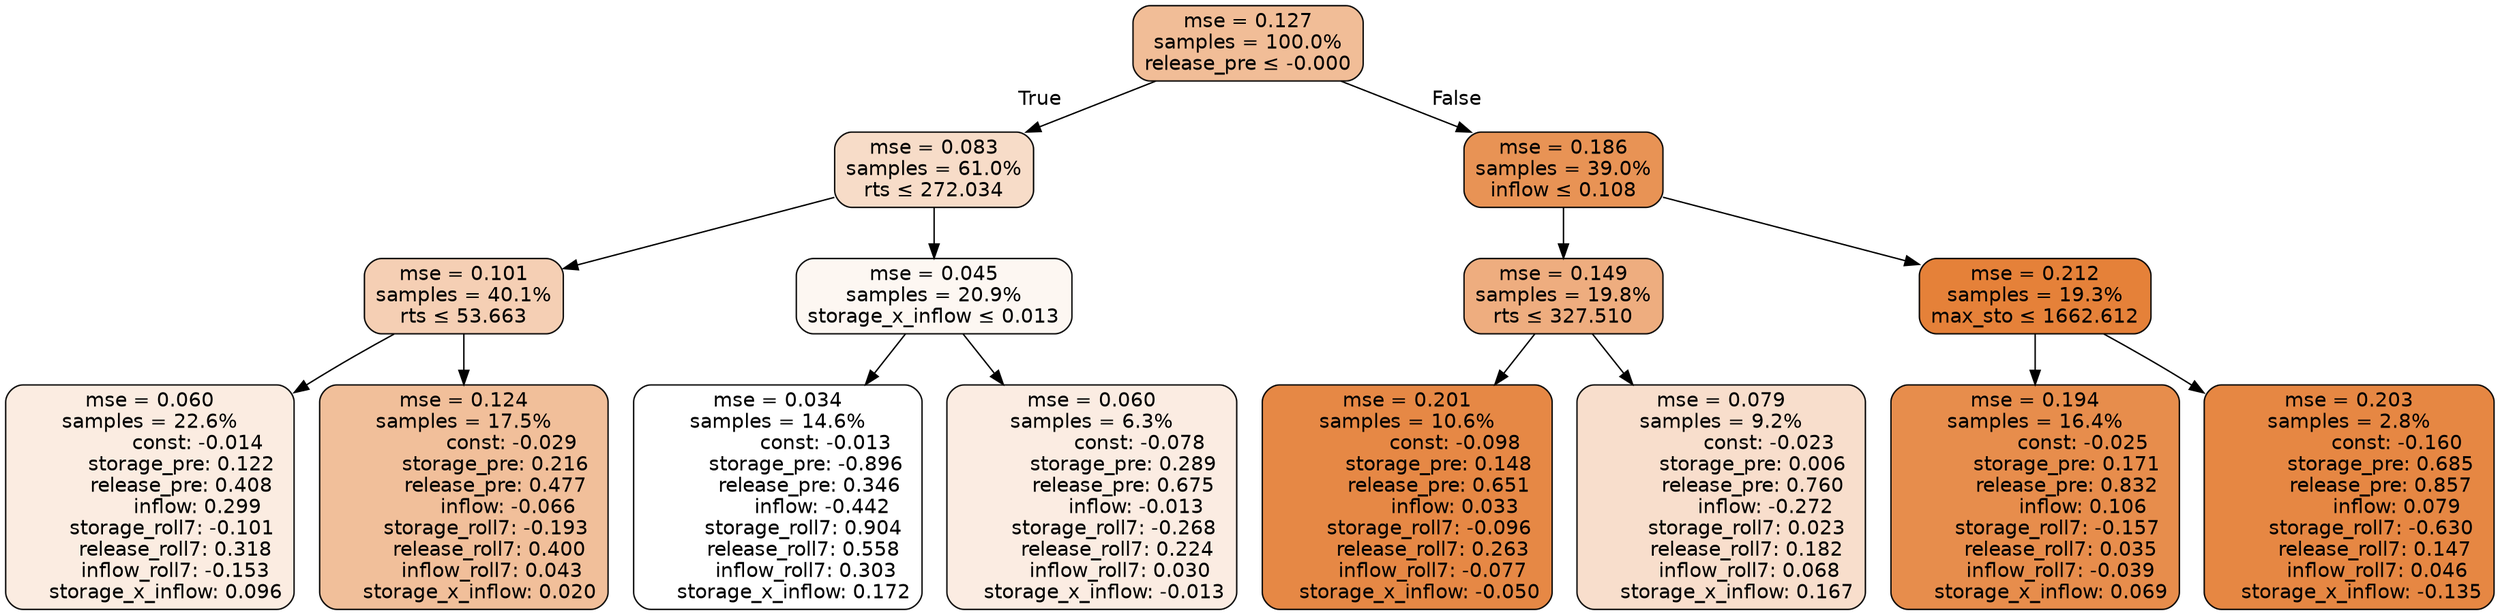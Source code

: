 digraph tree {
bgcolor="transparent"
node [shape=rectangle, style="filled, rounded", color="black", fontname=helvetica] ;
edge [fontname=helvetica] ;
	"0" [label="mse = 0.127
samples = 100.0%
release_pre &le; -0.000", fillcolor="#f1bd97"]
	"1" [label="mse = 0.083
samples = 61.0%
rts &le; 272.034", fillcolor="#f7dcc8"]
	"2" [label="mse = 0.101
samples = 40.1%
rts &le; 53.663", fillcolor="#f5cfb4"]
	"3" [label="mse = 0.060
samples = 22.6%
               const: -0.014
          storage_pre: 0.122
          release_pre: 0.408
               inflow: 0.299
       storage_roll7: -0.101
        release_roll7: 0.318
        inflow_roll7: -0.153
     storage_x_inflow: 0.096", fillcolor="#fbece1"]
	"4" [label="mse = 0.124
samples = 17.5%
               const: -0.029
          storage_pre: 0.216
          release_pre: 0.477
              inflow: -0.066
       storage_roll7: -0.193
        release_roll7: 0.400
         inflow_roll7: 0.043
     storage_x_inflow: 0.020", fillcolor="#f1bf9a"]
	"5" [label="mse = 0.045
samples = 20.9%
storage_x_inflow &le; 0.013", fillcolor="#fdf7f2"]
	"6" [label="mse = 0.034
samples = 14.6%
               const: -0.013
         storage_pre: -0.896
          release_pre: 0.346
              inflow: -0.442
        storage_roll7: 0.904
        release_roll7: 0.558
         inflow_roll7: 0.303
     storage_x_inflow: 0.172", fillcolor="#ffffff"]
	"7" [label="mse = 0.060
samples = 6.3%
               const: -0.078
          storage_pre: 0.289
          release_pre: 0.675
              inflow: -0.013
       storage_roll7: -0.268
        release_roll7: 0.224
         inflow_roll7: 0.030
    storage_x_inflow: -0.013", fillcolor="#fbece2"]
	"8" [label="mse = 0.186
samples = 39.0%
inflow &le; 0.108", fillcolor="#e89355"]
	"9" [label="mse = 0.149
samples = 19.8%
rts &le; 327.510", fillcolor="#eead7f"]
	"10" [label="mse = 0.201
samples = 10.6%
               const: -0.098
          storage_pre: 0.148
          release_pre: 0.651
               inflow: 0.033
       storage_roll7: -0.096
        release_roll7: 0.263
        inflow_roll7: -0.077
    storage_x_inflow: -0.050", fillcolor="#e68845"]
	"11" [label="mse = 0.079
samples = 9.2%
               const: -0.023
          storage_pre: 0.006
          release_pre: 0.760
              inflow: -0.272
        storage_roll7: 0.023
        release_roll7: 0.182
         inflow_roll7: 0.068
     storage_x_inflow: 0.167", fillcolor="#f8decc"]
	"12" [label="mse = 0.212
samples = 19.3%
max_sto &le; 1662.612", fillcolor="#e58139"]
	"13" [label="mse = 0.194
samples = 16.4%
               const: -0.025
          storage_pre: 0.171
          release_pre: 0.832
               inflow: 0.106
       storage_roll7: -0.157
        release_roll7: 0.035
        inflow_roll7: -0.039
     storage_x_inflow: 0.069", fillcolor="#e78d4c"]
	"14" [label="mse = 0.203
samples = 2.8%
               const: -0.160
          storage_pre: 0.685
          release_pre: 0.857
               inflow: 0.079
       storage_roll7: -0.630
        release_roll7: 0.147
         inflow_roll7: 0.046
    storage_x_inflow: -0.135", fillcolor="#e68743"]

	"0" -> "1" [labeldistance=2.5, labelangle=45, headlabel="True"]
	"1" -> "2"
	"2" -> "3"
	"2" -> "4"
	"1" -> "5"
	"5" -> "6"
	"5" -> "7"
	"0" -> "8" [labeldistance=2.5, labelangle=-45, headlabel="False"]
	"8" -> "9"
	"9" -> "10"
	"9" -> "11"
	"8" -> "12"
	"12" -> "13"
	"12" -> "14"
}